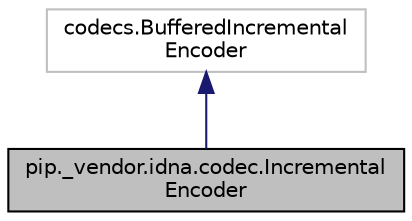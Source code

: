 digraph "pip._vendor.idna.codec.IncrementalEncoder"
{
 // LATEX_PDF_SIZE
  edge [fontname="Helvetica",fontsize="10",labelfontname="Helvetica",labelfontsize="10"];
  node [fontname="Helvetica",fontsize="10",shape=record];
  Node1 [label="pip._vendor.idna.codec.Incremental\lEncoder",height=0.2,width=0.4,color="black", fillcolor="grey75", style="filled", fontcolor="black",tooltip=" "];
  Node2 -> Node1 [dir="back",color="midnightblue",fontsize="10",style="solid"];
  Node2 [label="codecs.BufferedIncremental\lEncoder",height=0.2,width=0.4,color="grey75", fillcolor="white", style="filled",tooltip=" "];
}
